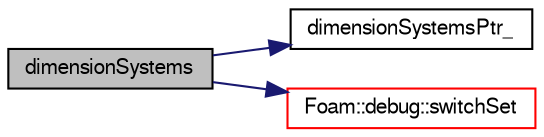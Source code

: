 digraph "dimensionSystems"
{
  bgcolor="transparent";
  edge [fontname="FreeSans",fontsize="10",labelfontname="FreeSans",labelfontsize="10"];
  node [fontname="FreeSans",fontsize="10",shape=record];
  rankdir="LR";
  Node54127 [label="dimensionSystems",height=0.2,width=0.4,color="black", fillcolor="grey75", style="filled", fontcolor="black"];
  Node54127 -> Node54128 [color="midnightblue",fontsize="10",style="solid",fontname="FreeSans"];
  Node54128 [label="dimensionSystemsPtr_",height=0.2,width=0.4,color="black",URL="$a21124.html#a8276f863b439457c8e5df25f64194184",tooltip="Since dimensionSystems() can be reread we actually store a copy of. "];
  Node54127 -> Node54129 [color="midnightblue",fontsize="10",style="solid",fontname="FreeSans"];
  Node54129 [label="Foam::debug::switchSet",height=0.2,width=0.4,color="red",URL="$a21163.html#a02428a7a9aa138cfe5550361a4f1de83",tooltip="Internal function to lookup a sub-dictionary from controlDict. "];
}
